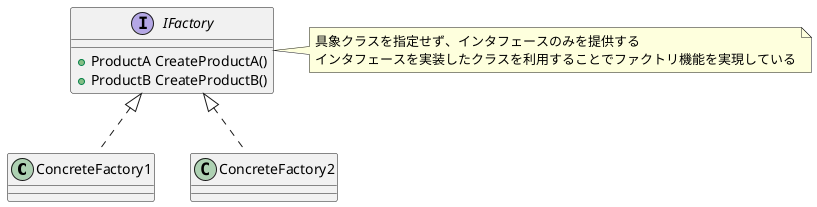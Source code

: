 @startuml

ConcreteFactory1 .up.|> IFactory
ConcreteFactory2 .up.|> IFactory

interface IFactory {
    + ProductA CreateProductA()
    + ProductB CreateProductB()
}

class ConcreteFactory1 {
}

class ConcreteFactory2 {
}

note right of IFactory 
    具象クラスを指定せず、インタフェースのみを提供する
    インタフェースを実装したクラスを利用することでファクトリ機能を実現している
end note
@enduml